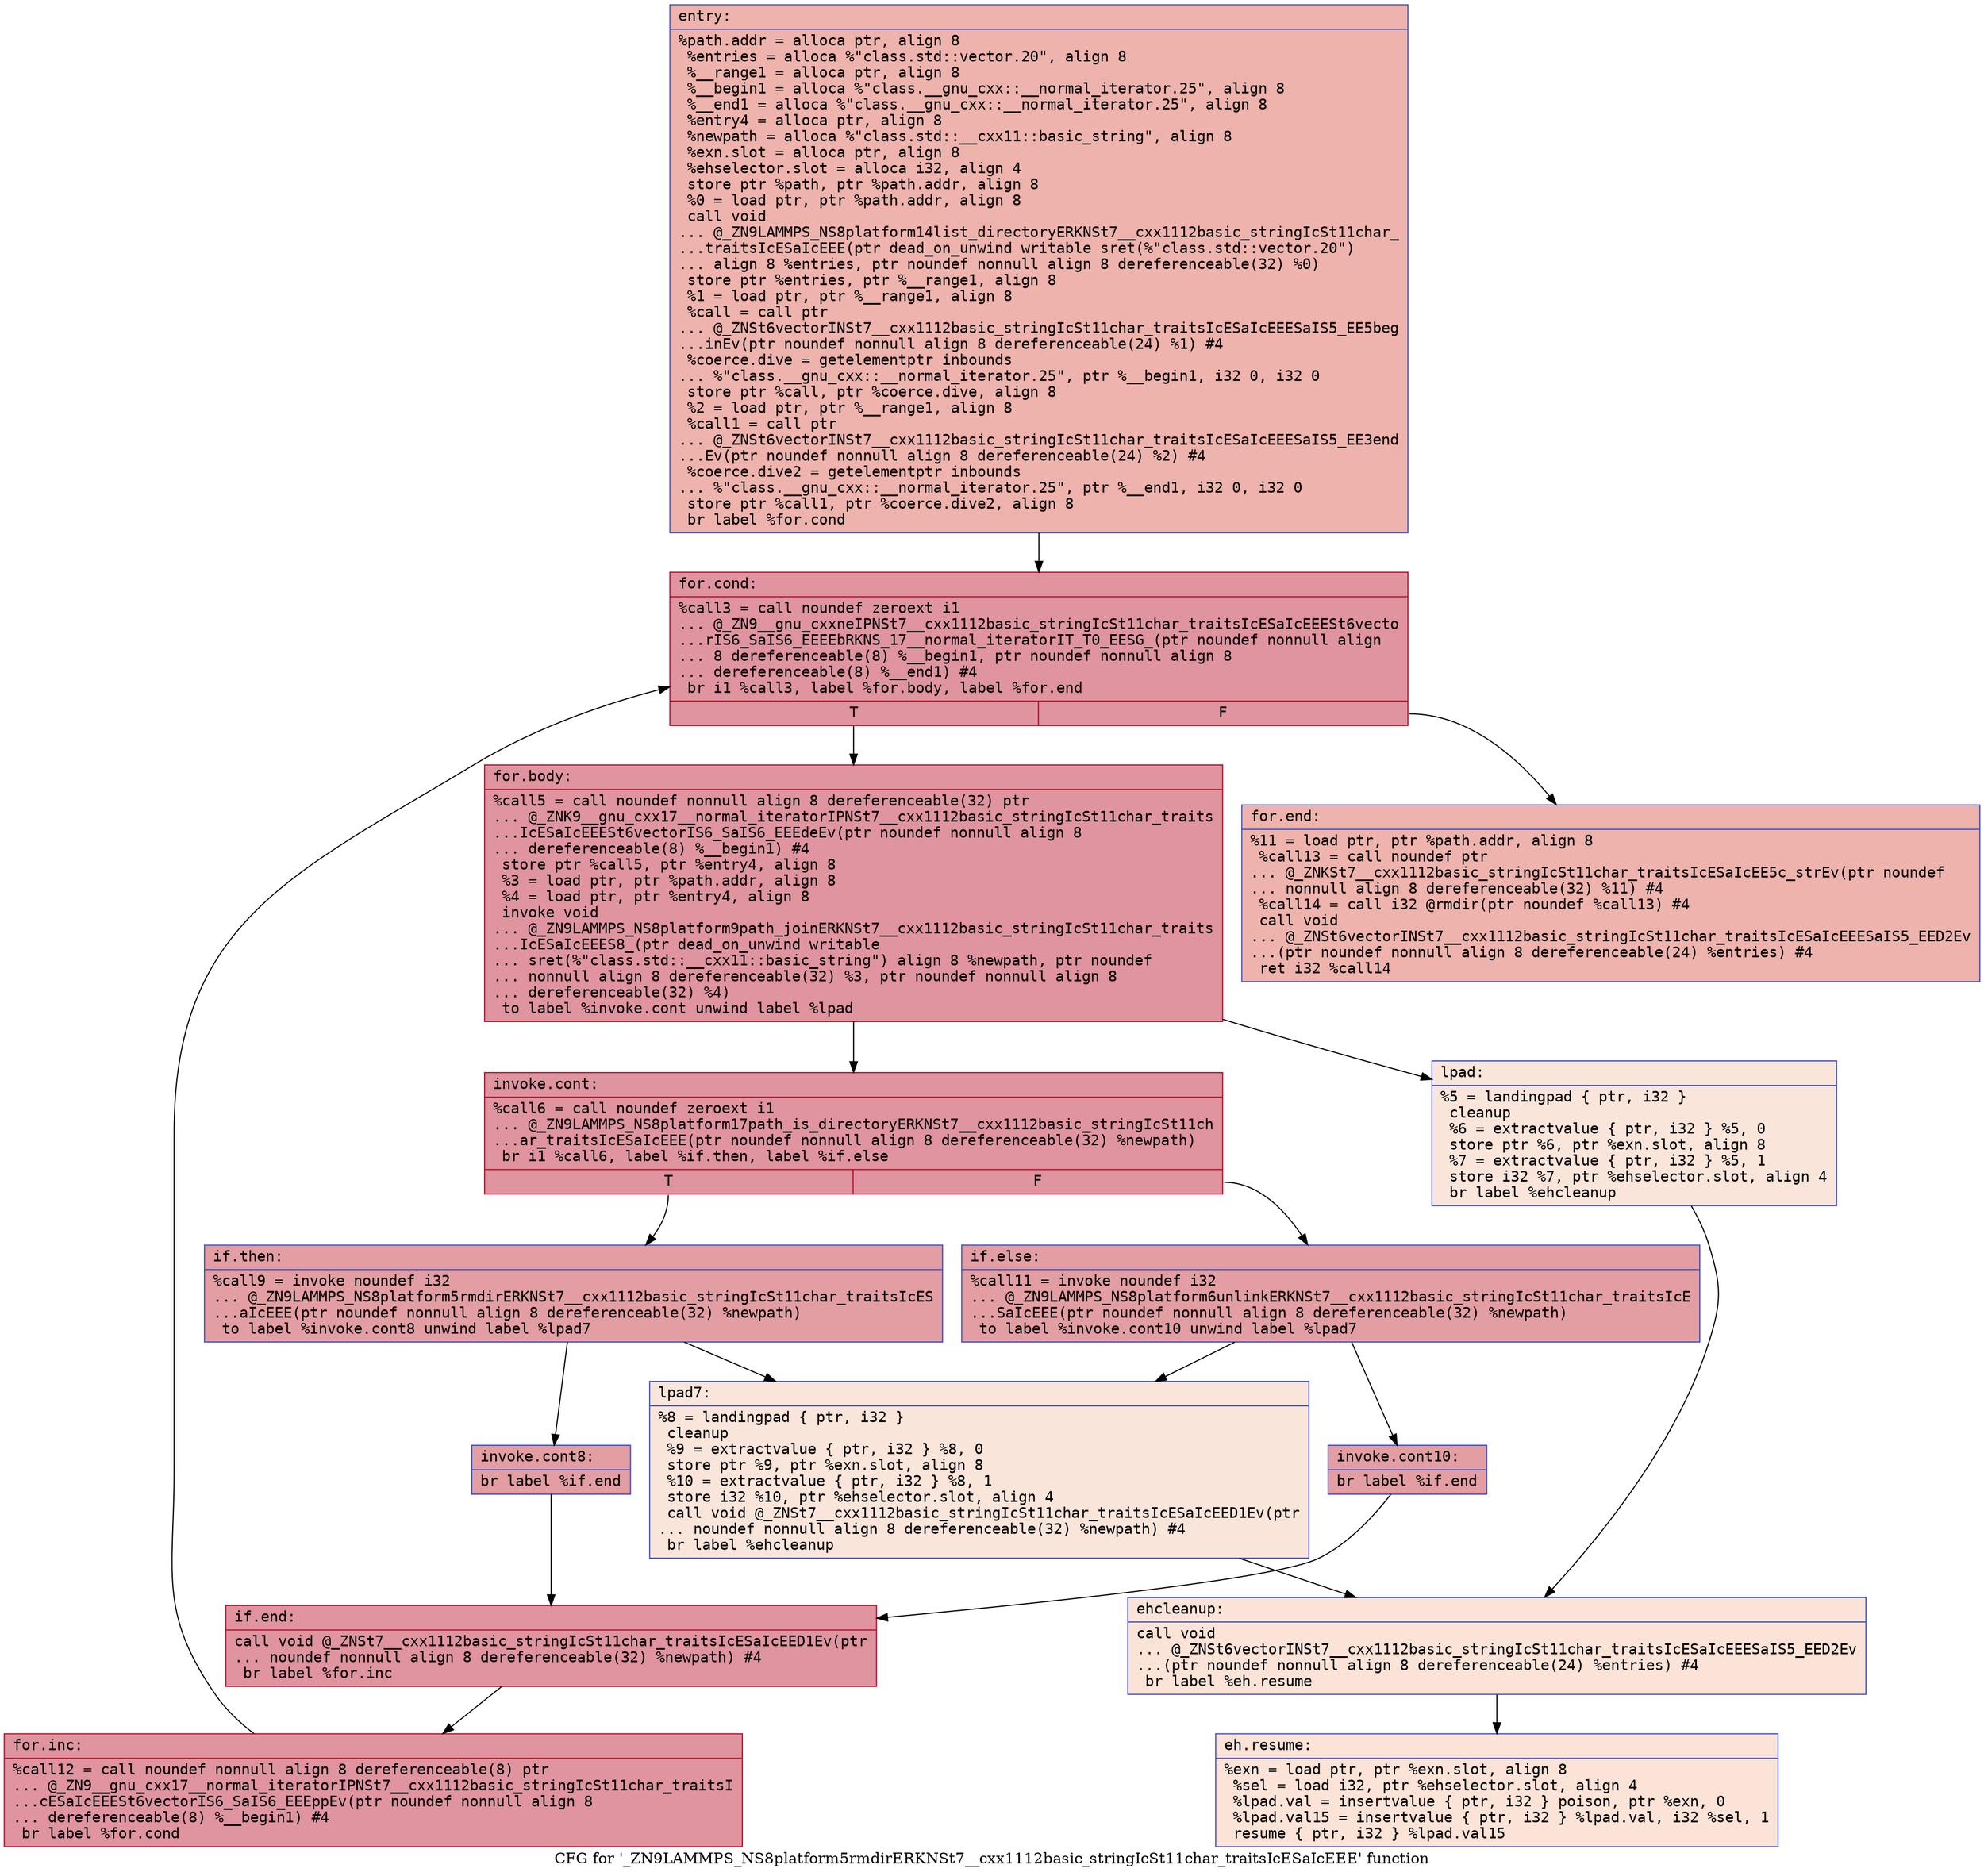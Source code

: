 digraph "CFG for '_ZN9LAMMPS_NS8platform5rmdirERKNSt7__cxx1112basic_stringIcSt11char_traitsIcESaIcEEE' function" {
	label="CFG for '_ZN9LAMMPS_NS8platform5rmdirERKNSt7__cxx1112basic_stringIcSt11char_traitsIcESaIcEEE' function";

	Node0x5651cd81bca0 [shape=record,color="#3d50c3ff", style=filled, fillcolor="#d6524470" fontname="Courier",label="{entry:\l|  %path.addr = alloca ptr, align 8\l  %entries = alloca %\"class.std::vector.20\", align 8\l  %__range1 = alloca ptr, align 8\l  %__begin1 = alloca %\"class.__gnu_cxx::__normal_iterator.25\", align 8\l  %__end1 = alloca %\"class.__gnu_cxx::__normal_iterator.25\", align 8\l  %entry4 = alloca ptr, align 8\l  %newpath = alloca %\"class.std::__cxx11::basic_string\", align 8\l  %exn.slot = alloca ptr, align 8\l  %ehselector.slot = alloca i32, align 4\l  store ptr %path, ptr %path.addr, align 8\l  %0 = load ptr, ptr %path.addr, align 8\l  call void\l... @_ZN9LAMMPS_NS8platform14list_directoryERKNSt7__cxx1112basic_stringIcSt11char_\l...traitsIcESaIcEEE(ptr dead_on_unwind writable sret(%\"class.std::vector.20\")\l... align 8 %entries, ptr noundef nonnull align 8 dereferenceable(32) %0)\l  store ptr %entries, ptr %__range1, align 8\l  %1 = load ptr, ptr %__range1, align 8\l  %call = call ptr\l... @_ZNSt6vectorINSt7__cxx1112basic_stringIcSt11char_traitsIcESaIcEEESaIS5_EE5beg\l...inEv(ptr noundef nonnull align 8 dereferenceable(24) %1) #4\l  %coerce.dive = getelementptr inbounds\l... %\"class.__gnu_cxx::__normal_iterator.25\", ptr %__begin1, i32 0, i32 0\l  store ptr %call, ptr %coerce.dive, align 8\l  %2 = load ptr, ptr %__range1, align 8\l  %call1 = call ptr\l... @_ZNSt6vectorINSt7__cxx1112basic_stringIcSt11char_traitsIcESaIcEEESaIS5_EE3end\l...Ev(ptr noundef nonnull align 8 dereferenceable(24) %2) #4\l  %coerce.dive2 = getelementptr inbounds\l... %\"class.__gnu_cxx::__normal_iterator.25\", ptr %__end1, i32 0, i32 0\l  store ptr %call1, ptr %coerce.dive2, align 8\l  br label %for.cond\l}"];
	Node0x5651cd81bca0 -> Node0x5651cd81ce90[tooltip="entry -> for.cond\nProbability 100.00%" ];
	Node0x5651cd81ce90 [shape=record,color="#b70d28ff", style=filled, fillcolor="#b70d2870" fontname="Courier",label="{for.cond:\l|  %call3 = call noundef zeroext i1\l... @_ZN9__gnu_cxxneIPNSt7__cxx1112basic_stringIcSt11char_traitsIcESaIcEEESt6vecto\l...rIS6_SaIS6_EEEEbRKNS_17__normal_iteratorIT_T0_EESG_(ptr noundef nonnull align\l... 8 dereferenceable(8) %__begin1, ptr noundef nonnull align 8\l... dereferenceable(8) %__end1) #4\l  br i1 %call3, label %for.body, label %for.end\l|{<s0>T|<s1>F}}"];
	Node0x5651cd81ce90:s0 -> Node0x5651cd81d1a0[tooltip="for.cond -> for.body\nProbability 96.88%" ];
	Node0x5651cd81ce90:s1 -> Node0x5651cd81d220[tooltip="for.cond -> for.end\nProbability 3.12%" ];
	Node0x5651cd81d1a0 [shape=record,color="#b70d28ff", style=filled, fillcolor="#b70d2870" fontname="Courier",label="{for.body:\l|  %call5 = call noundef nonnull align 8 dereferenceable(32) ptr\l... @_ZNK9__gnu_cxx17__normal_iteratorIPNSt7__cxx1112basic_stringIcSt11char_traits\l...IcESaIcEEESt6vectorIS6_SaIS6_EEEdeEv(ptr noundef nonnull align 8\l... dereferenceable(8) %__begin1) #4\l  store ptr %call5, ptr %entry4, align 8\l  %3 = load ptr, ptr %path.addr, align 8\l  %4 = load ptr, ptr %entry4, align 8\l  invoke void\l... @_ZN9LAMMPS_NS8platform9path_joinERKNSt7__cxx1112basic_stringIcSt11char_traits\l...IcESaIcEEES8_(ptr dead_on_unwind writable\l... sret(%\"class.std::__cxx11::basic_string\") align 8 %newpath, ptr noundef\l... nonnull align 8 dereferenceable(32) %3, ptr noundef nonnull align 8\l... dereferenceable(32) %4)\l          to label %invoke.cont unwind label %lpad\l}"];
	Node0x5651cd81d1a0 -> Node0x5651cd81d5f0[tooltip="for.body -> invoke.cont\nProbability 100.00%" ];
	Node0x5651cd81d1a0 -> Node0x5651cd81d670[tooltip="for.body -> lpad\nProbability 0.00%" ];
	Node0x5651cd81d5f0 [shape=record,color="#b70d28ff", style=filled, fillcolor="#b70d2870" fontname="Courier",label="{invoke.cont:\l|  %call6 = call noundef zeroext i1\l... @_ZN9LAMMPS_NS8platform17path_is_directoryERKNSt7__cxx1112basic_stringIcSt11ch\l...ar_traitsIcESaIcEEE(ptr noundef nonnull align 8 dereferenceable(32) %newpath)\l  br i1 %call6, label %if.then, label %if.else\l|{<s0>T|<s1>F}}"];
	Node0x5651cd81d5f0:s0 -> Node0x5651cd81da20[tooltip="invoke.cont -> if.then\nProbability 50.00%" ];
	Node0x5651cd81d5f0:s1 -> Node0x5651cd81da70[tooltip="invoke.cont -> if.else\nProbability 50.00%" ];
	Node0x5651cd81da20 [shape=record,color="#3d50c3ff", style=filled, fillcolor="#be242e70" fontname="Courier",label="{if.then:\l|  %call9 = invoke noundef i32\l... @_ZN9LAMMPS_NS8platform5rmdirERKNSt7__cxx1112basic_stringIcSt11char_traitsIcES\l...aIcEEE(ptr noundef nonnull align 8 dereferenceable(32) %newpath)\l          to label %invoke.cont8 unwind label %lpad7\l}"];
	Node0x5651cd81da20 -> Node0x5651cd81ca20[tooltip="if.then -> invoke.cont8\nProbability 100.00%" ];
	Node0x5651cd81da20 -> Node0x5651cd81de60[tooltip="if.then -> lpad7\nProbability 0.00%" ];
	Node0x5651cd81ca20 [shape=record,color="#3d50c3ff", style=filled, fillcolor="#be242e70" fontname="Courier",label="{invoke.cont8:\l|  br label %if.end\l}"];
	Node0x5651cd81ca20 -> Node0x5651cd81dfc0[tooltip="invoke.cont8 -> if.end\nProbability 100.00%" ];
	Node0x5651cd81d670 [shape=record,color="#3d50c3ff", style=filled, fillcolor="#f4c5ad70" fontname="Courier",label="{lpad:\l|  %5 = landingpad \{ ptr, i32 \}\l          cleanup\l  %6 = extractvalue \{ ptr, i32 \} %5, 0\l  store ptr %6, ptr %exn.slot, align 8\l  %7 = extractvalue \{ ptr, i32 \} %5, 1\l  store i32 %7, ptr %ehselector.slot, align 4\l  br label %ehcleanup\l}"];
	Node0x5651cd81d670 -> Node0x5651cd81e1c0[tooltip="lpad -> ehcleanup\nProbability 100.00%" ];
	Node0x5651cd81de60 [shape=record,color="#3d50c3ff", style=filled, fillcolor="#f4c5ad70" fontname="Courier",label="{lpad7:\l|  %8 = landingpad \{ ptr, i32 \}\l          cleanup\l  %9 = extractvalue \{ ptr, i32 \} %8, 0\l  store ptr %9, ptr %exn.slot, align 8\l  %10 = extractvalue \{ ptr, i32 \} %8, 1\l  store i32 %10, ptr %ehselector.slot, align 4\l  call void @_ZNSt7__cxx1112basic_stringIcSt11char_traitsIcESaIcEED1Ev(ptr\l... noundef nonnull align 8 dereferenceable(32) %newpath) #4\l  br label %ehcleanup\l}"];
	Node0x5651cd81de60 -> Node0x5651cd81e1c0[tooltip="lpad7 -> ehcleanup\nProbability 100.00%" ];
	Node0x5651cd81da70 [shape=record,color="#3d50c3ff", style=filled, fillcolor="#be242e70" fontname="Courier",label="{if.else:\l|  %call11 = invoke noundef i32\l... @_ZN9LAMMPS_NS8platform6unlinkERKNSt7__cxx1112basic_stringIcSt11char_traitsIcE\l...SaIcEEE(ptr noundef nonnull align 8 dereferenceable(32) %newpath)\l          to label %invoke.cont10 unwind label %lpad7\l}"];
	Node0x5651cd81da70 -> Node0x5651cd81e4c0[tooltip="if.else -> invoke.cont10\nProbability 100.00%" ];
	Node0x5651cd81da70 -> Node0x5651cd81de60[tooltip="if.else -> lpad7\nProbability 0.00%" ];
	Node0x5651cd81e4c0 [shape=record,color="#3d50c3ff", style=filled, fillcolor="#be242e70" fontname="Courier",label="{invoke.cont10:\l|  br label %if.end\l}"];
	Node0x5651cd81e4c0 -> Node0x5651cd81dfc0[tooltip="invoke.cont10 -> if.end\nProbability 100.00%" ];
	Node0x5651cd81dfc0 [shape=record,color="#b70d28ff", style=filled, fillcolor="#b70d2870" fontname="Courier",label="{if.end:\l|  call void @_ZNSt7__cxx1112basic_stringIcSt11char_traitsIcESaIcEED1Ev(ptr\l... noundef nonnull align 8 dereferenceable(32) %newpath) #4\l  br label %for.inc\l}"];
	Node0x5651cd81dfc0 -> Node0x5651cd81e8b0[tooltip="if.end -> for.inc\nProbability 100.00%" ];
	Node0x5651cd81e8b0 [shape=record,color="#b70d28ff", style=filled, fillcolor="#b70d2870" fontname="Courier",label="{for.inc:\l|  %call12 = call noundef nonnull align 8 dereferenceable(8) ptr\l... @_ZN9__gnu_cxx17__normal_iteratorIPNSt7__cxx1112basic_stringIcSt11char_traitsI\l...cESaIcEEESt6vectorIS6_SaIS6_EEEppEv(ptr noundef nonnull align 8\l... dereferenceable(8) %__begin1) #4\l  br label %for.cond\l}"];
	Node0x5651cd81e8b0 -> Node0x5651cd81ce90[tooltip="for.inc -> for.cond\nProbability 100.00%" ];
	Node0x5651cd81d220 [shape=record,color="#3d50c3ff", style=filled, fillcolor="#d6524470" fontname="Courier",label="{for.end:\l|  %11 = load ptr, ptr %path.addr, align 8\l  %call13 = call noundef ptr\l... @_ZNKSt7__cxx1112basic_stringIcSt11char_traitsIcESaIcEE5c_strEv(ptr noundef\l... nonnull align 8 dereferenceable(32) %11) #4\l  %call14 = call i32 @rmdir(ptr noundef %call13) #4\l  call void\l... @_ZNSt6vectorINSt7__cxx1112basic_stringIcSt11char_traitsIcESaIcEEESaIS5_EED2Ev\l...(ptr noundef nonnull align 8 dereferenceable(24) %entries) #4\l  ret i32 %call14\l}"];
	Node0x5651cd81e1c0 [shape=record,color="#3d50c3ff", style=filled, fillcolor="#f6bfa670" fontname="Courier",label="{ehcleanup:\l|  call void\l... @_ZNSt6vectorINSt7__cxx1112basic_stringIcSt11char_traitsIcESaIcEEESaIS5_EED2Ev\l...(ptr noundef nonnull align 8 dereferenceable(24) %entries) #4\l  br label %eh.resume\l}"];
	Node0x5651cd81e1c0 -> Node0x5651cd81f250[tooltip="ehcleanup -> eh.resume\nProbability 100.00%" ];
	Node0x5651cd81f250 [shape=record,color="#3d50c3ff", style=filled, fillcolor="#f6bfa670" fontname="Courier",label="{eh.resume:\l|  %exn = load ptr, ptr %exn.slot, align 8\l  %sel = load i32, ptr %ehselector.slot, align 4\l  %lpad.val = insertvalue \{ ptr, i32 \} poison, ptr %exn, 0\l  %lpad.val15 = insertvalue \{ ptr, i32 \} %lpad.val, i32 %sel, 1\l  resume \{ ptr, i32 \} %lpad.val15\l}"];
}
